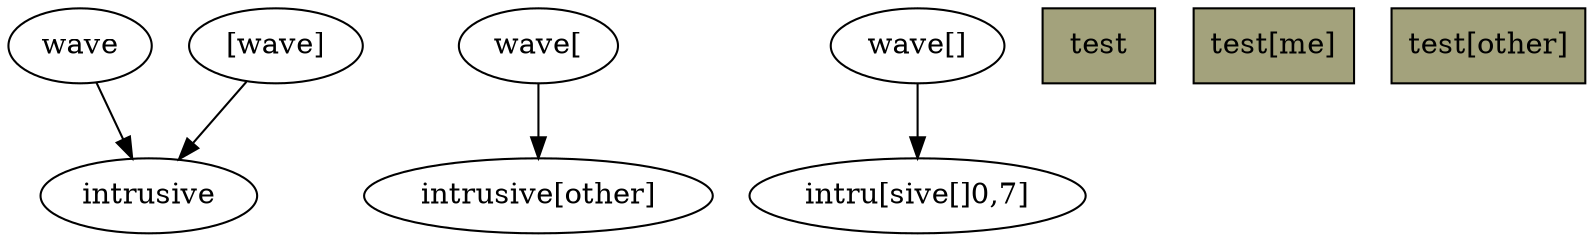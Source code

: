 digraph quoted {
  "wave" -> "intrusive";
  "wave[" -> "intrusive[other]";
  "wave[]" -> "intru[sive[]0,7]";
  "[wave]" -> "intrusive";
  "test" [style="filled" fillcolor="#A3A27C" shape="box"];
  "test2" [style="filled" fillcolor="#A3A27C" shape="box" label="test[me]"];
  "test3[this]" [style="filled" fillcolor="#A3A27C" shape="box" label="test[other]"];
 }
